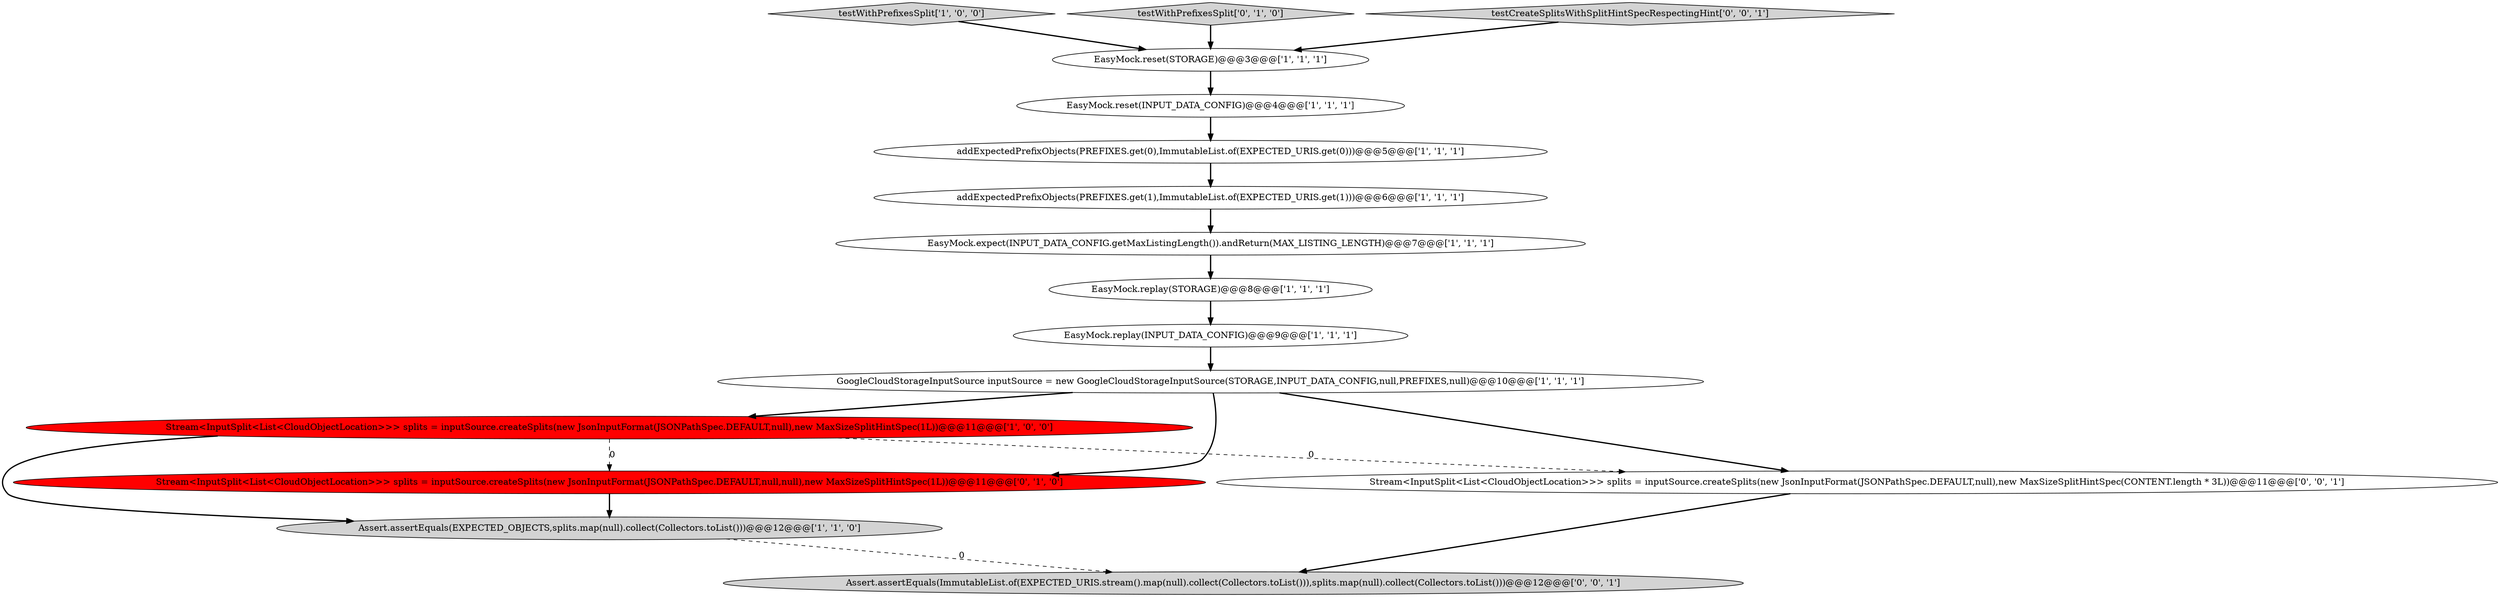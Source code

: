 digraph {
4 [style = filled, label = "EasyMock.replay(INPUT_DATA_CONFIG)@@@9@@@['1', '1', '1']", fillcolor = white, shape = ellipse image = "AAA0AAABBB1BBB"];
8 [style = filled, label = "addExpectedPrefixObjects(PREFIXES.get(0),ImmutableList.of(EXPECTED_URIS.get(0)))@@@5@@@['1', '1', '1']", fillcolor = white, shape = ellipse image = "AAA0AAABBB1BBB"];
9 [style = filled, label = "addExpectedPrefixObjects(PREFIXES.get(1),ImmutableList.of(EXPECTED_URIS.get(1)))@@@6@@@['1', '1', '1']", fillcolor = white, shape = ellipse image = "AAA0AAABBB1BBB"];
2 [style = filled, label = "EasyMock.replay(STORAGE)@@@8@@@['1', '1', '1']", fillcolor = white, shape = ellipse image = "AAA0AAABBB1BBB"];
3 [style = filled, label = "testWithPrefixesSplit['1', '0', '0']", fillcolor = lightgray, shape = diamond image = "AAA0AAABBB1BBB"];
11 [style = filled, label = "testWithPrefixesSplit['0', '1', '0']", fillcolor = lightgray, shape = diamond image = "AAA0AAABBB2BBB"];
10 [style = filled, label = "Assert.assertEquals(EXPECTED_OBJECTS,splits.map(null).collect(Collectors.toList()))@@@12@@@['1', '1', '0']", fillcolor = lightgray, shape = ellipse image = "AAA0AAABBB1BBB"];
14 [style = filled, label = "Stream<InputSplit<List<CloudObjectLocation>>> splits = inputSource.createSplits(new JsonInputFormat(JSONPathSpec.DEFAULT,null),new MaxSizeSplitHintSpec(CONTENT.length * 3L))@@@11@@@['0', '0', '1']", fillcolor = white, shape = ellipse image = "AAA0AAABBB3BBB"];
0 [style = filled, label = "EasyMock.reset(STORAGE)@@@3@@@['1', '1', '1']", fillcolor = white, shape = ellipse image = "AAA0AAABBB1BBB"];
13 [style = filled, label = "testCreateSplitsWithSplitHintSpecRespectingHint['0', '0', '1']", fillcolor = lightgray, shape = diamond image = "AAA0AAABBB3BBB"];
12 [style = filled, label = "Stream<InputSplit<List<CloudObjectLocation>>> splits = inputSource.createSplits(new JsonInputFormat(JSONPathSpec.DEFAULT,null,null),new MaxSizeSplitHintSpec(1L))@@@11@@@['0', '1', '0']", fillcolor = red, shape = ellipse image = "AAA1AAABBB2BBB"];
7 [style = filled, label = "EasyMock.reset(INPUT_DATA_CONFIG)@@@4@@@['1', '1', '1']", fillcolor = white, shape = ellipse image = "AAA0AAABBB1BBB"];
6 [style = filled, label = "Stream<InputSplit<List<CloudObjectLocation>>> splits = inputSource.createSplits(new JsonInputFormat(JSONPathSpec.DEFAULT,null),new MaxSizeSplitHintSpec(1L))@@@11@@@['1', '0', '0']", fillcolor = red, shape = ellipse image = "AAA1AAABBB1BBB"];
5 [style = filled, label = "GoogleCloudStorageInputSource inputSource = new GoogleCloudStorageInputSource(STORAGE,INPUT_DATA_CONFIG,null,PREFIXES,null)@@@10@@@['1', '1', '1']", fillcolor = white, shape = ellipse image = "AAA0AAABBB1BBB"];
1 [style = filled, label = "EasyMock.expect(INPUT_DATA_CONFIG.getMaxListingLength()).andReturn(MAX_LISTING_LENGTH)@@@7@@@['1', '1', '1']", fillcolor = white, shape = ellipse image = "AAA0AAABBB1BBB"];
15 [style = filled, label = "Assert.assertEquals(ImmutableList.of(EXPECTED_URIS.stream().map(null).collect(Collectors.toList())),splits.map(null).collect(Collectors.toList()))@@@12@@@['0', '0', '1']", fillcolor = lightgray, shape = ellipse image = "AAA0AAABBB3BBB"];
10->15 [style = dashed, label="0"];
14->15 [style = bold, label=""];
0->7 [style = bold, label=""];
1->2 [style = bold, label=""];
12->10 [style = bold, label=""];
11->0 [style = bold, label=""];
5->6 [style = bold, label=""];
9->1 [style = bold, label=""];
5->14 [style = bold, label=""];
5->12 [style = bold, label=""];
7->8 [style = bold, label=""];
6->14 [style = dashed, label="0"];
2->4 [style = bold, label=""];
4->5 [style = bold, label=""];
6->10 [style = bold, label=""];
3->0 [style = bold, label=""];
13->0 [style = bold, label=""];
8->9 [style = bold, label=""];
6->12 [style = dashed, label="0"];
}

